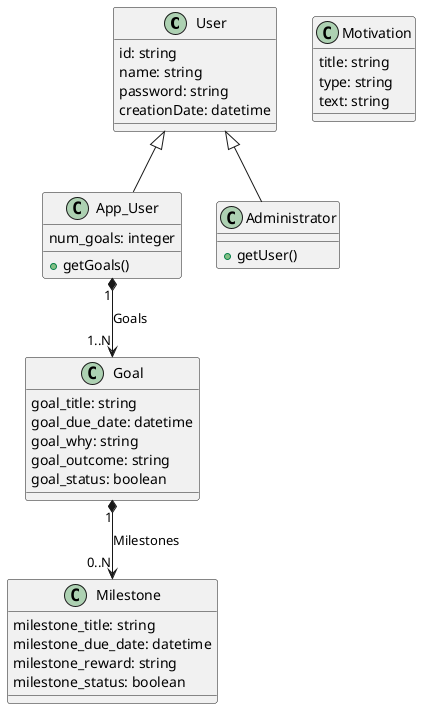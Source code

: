 @startuml Goal Buddy Class Diagram

User <|-- App_User
User <|-- Administrator

Goal "1" *--> "0..N" Milestone : Milestones
App_User "1" *--> "1..N" Goal: Goals

class User {
    id: string
    name: string
    password: string
    creationDate: datetime
}

class App_User {
    num_goals: integer
    + getGoals()
}

class Administrator {
    + getUser()
}

class Goal {
    goal_title: string
    goal_due_date: datetime
    goal_why: string
    goal_outcome: string
    goal_status: boolean
}

class Milestone{
    milestone_title: string
    milestone_due_date: datetime
    milestone_reward: string
    milestone_status: boolean
}

class Motivation{
    title: string
    type: string
    text: string
}
@enduml